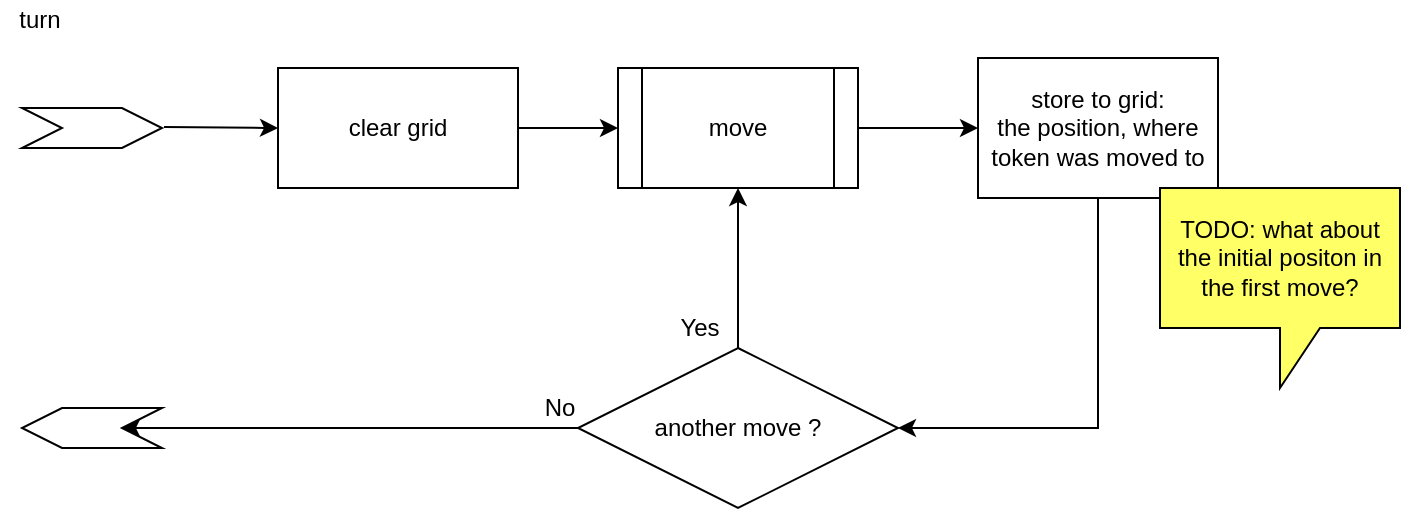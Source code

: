 <mxfile version="13.0.3" type="device"><diagram id="2DBxRM2IXTt7xM-K3UT2" name="turn"><mxGraphModel dx="700" dy="855" grid="1" gridSize="10" guides="1" tooltips="1" connect="1" arrows="1" fold="1" page="1" pageScale="1" pageWidth="827" pageHeight="1169" math="0" shadow="0"><root><mxCell id="JkOCPb61PKAu1-ilTXo_-0"/><mxCell id="JkOCPb61PKAu1-ilTXo_-1" parent="JkOCPb61PKAu1-ilTXo_-0"/><mxCell id="QFXRn8dIk3r-o8T1NArT-0" value="turn" style="text;html=1;strokeColor=none;fillColor=none;align=center;verticalAlign=middle;whiteSpace=wrap;rounded=0;" parent="JkOCPb61PKAu1-ilTXo_-1" vertex="1"><mxGeometry x="30" y="16" width="40" height="20" as="geometry"/></mxCell><mxCell id="xhErtJFpRdzLmrtGYA25-9" style="edgeStyle=orthogonalEdgeStyle;rounded=0;orthogonalLoop=1;jettySize=auto;html=1;entryX=0;entryY=0.5;entryDx=0;entryDy=0;" parent="JkOCPb61PKAu1-ilTXo_-1" source="IPhCJghy4K2UpTBT8dFq-0" target="xc5TO7hle32t3SWJrJEH-0" edge="1"><mxGeometry relative="1" as="geometry"/></mxCell><mxCell id="IPhCJghy4K2UpTBT8dFq-0" value="clear grid" style="rounded=0;whiteSpace=wrap;html=1;" parent="JkOCPb61PKAu1-ilTXo_-1" vertex="1"><mxGeometry x="169" y="50" width="120" height="60" as="geometry"/></mxCell><mxCell id="IPhCJghy4K2UpTBT8dFq-1" value="" style="endArrow=classic;html=1;" parent="JkOCPb61PKAu1-ilTXo_-1" edge="1"><mxGeometry width="50" height="50" relative="1" as="geometry"><mxPoint x="112" y="79.5" as="sourcePoint"/><mxPoint x="169" y="80" as="targetPoint"/></mxGeometry></mxCell><mxCell id="xhErtJFpRdzLmrtGYA25-10" style="edgeStyle=orthogonalEdgeStyle;rounded=0;orthogonalLoop=1;jettySize=auto;html=1;" parent="JkOCPb61PKAu1-ilTXo_-1" source="xc5TO7hle32t3SWJrJEH-0" target="ifEFUbPnyUJ1wP4E5qm--2" edge="1"><mxGeometry relative="1" as="geometry"/></mxCell><mxCell id="xc5TO7hle32t3SWJrJEH-0" value="move" style="shape=process;whiteSpace=wrap;html=1;backgroundOutline=1;" parent="JkOCPb61PKAu1-ilTXo_-1" vertex="1"><mxGeometry x="339" y="50" width="120" height="60" as="geometry"/></mxCell><mxCell id="xhErtJFpRdzLmrtGYA25-11" style="edgeStyle=orthogonalEdgeStyle;rounded=0;orthogonalLoop=1;jettySize=auto;html=1;entryX=1;entryY=0.5;entryDx=0;entryDy=0;" parent="JkOCPb61PKAu1-ilTXo_-1" source="ifEFUbPnyUJ1wP4E5qm--2" target="xhErtJFpRdzLmrtGYA25-5" edge="1"><mxGeometry relative="1" as="geometry"><Array as="points"><mxPoint x="579" y="230"/></Array></mxGeometry></mxCell><mxCell id="ifEFUbPnyUJ1wP4E5qm--2" value="store to grid:&lt;br&gt;the position, where token was moved to" style="rounded=0;whiteSpace=wrap;html=1;" parent="JkOCPb61PKAu1-ilTXo_-1" vertex="1"><mxGeometry x="519" y="45" width="120" height="70" as="geometry"/></mxCell><mxCell id="xhErtJFpRdzLmrtGYA25-12" style="edgeStyle=orthogonalEdgeStyle;rounded=0;orthogonalLoop=1;jettySize=auto;html=1;" parent="JkOCPb61PKAu1-ilTXo_-1" source="xhErtJFpRdzLmrtGYA25-5" target="xc5TO7hle32t3SWJrJEH-0" edge="1"><mxGeometry relative="1" as="geometry"/></mxCell><mxCell id="xhErtJFpRdzLmrtGYA25-16" style="edgeStyle=orthogonalEdgeStyle;rounded=0;orthogonalLoop=1;jettySize=auto;html=1;entryX=0;entryY=0.5;entryDx=0;entryDy=0;" parent="JkOCPb61PKAu1-ilTXo_-1" source="xhErtJFpRdzLmrtGYA25-5" target="xhErtJFpRdzLmrtGYA25-15" edge="1"><mxGeometry relative="1" as="geometry"/></mxCell><mxCell id="xhErtJFpRdzLmrtGYA25-5" value="another move ?" style="rhombus;whiteSpace=wrap;html=1;" parent="JkOCPb61PKAu1-ilTXo_-1" vertex="1"><mxGeometry x="319" y="190" width="160" height="80" as="geometry"/></mxCell><mxCell id="xhErtJFpRdzLmrtGYA25-6" value="Yes" style="text;html=1;strokeColor=none;fillColor=none;align=center;verticalAlign=middle;whiteSpace=wrap;rounded=0;" parent="JkOCPb61PKAu1-ilTXo_-1" vertex="1"><mxGeometry x="360" y="170" width="40" height="20" as="geometry"/></mxCell><mxCell id="xhErtJFpRdzLmrtGYA25-7" value="No" style="text;html=1;strokeColor=none;fillColor=none;align=center;verticalAlign=middle;whiteSpace=wrap;rounded=0;" parent="JkOCPb61PKAu1-ilTXo_-1" vertex="1"><mxGeometry x="290" y="210" width="40" height="20" as="geometry"/></mxCell><mxCell id="xhErtJFpRdzLmrtGYA25-14" value="" style="shape=step;perimeter=stepPerimeter;whiteSpace=wrap;html=1;fixedSize=1;" parent="JkOCPb61PKAu1-ilTXo_-1" vertex="1"><mxGeometry x="41" y="70" width="70" height="20" as="geometry"/></mxCell><mxCell id="xhErtJFpRdzLmrtGYA25-15" value="" style="shape=step;perimeter=stepPerimeter;whiteSpace=wrap;html=1;fixedSize=1;rotation=-180;" parent="JkOCPb61PKAu1-ilTXo_-1" vertex="1"><mxGeometry x="41" y="220" width="70" height="20" as="geometry"/></mxCell><mxCell id="aR49euFEEMXMY4o1zy3P-1" value="&lt;span&gt;TODO: what about the initial positon in the first move?&lt;/span&gt;" style="shape=callout;whiteSpace=wrap;html=1;perimeter=calloutPerimeter;fillColor=#FFFF66;" vertex="1" parent="JkOCPb61PKAu1-ilTXo_-1"><mxGeometry x="610" y="110" width="120" height="100" as="geometry"/></mxCell></root></mxGraphModel></diagram></mxfile>